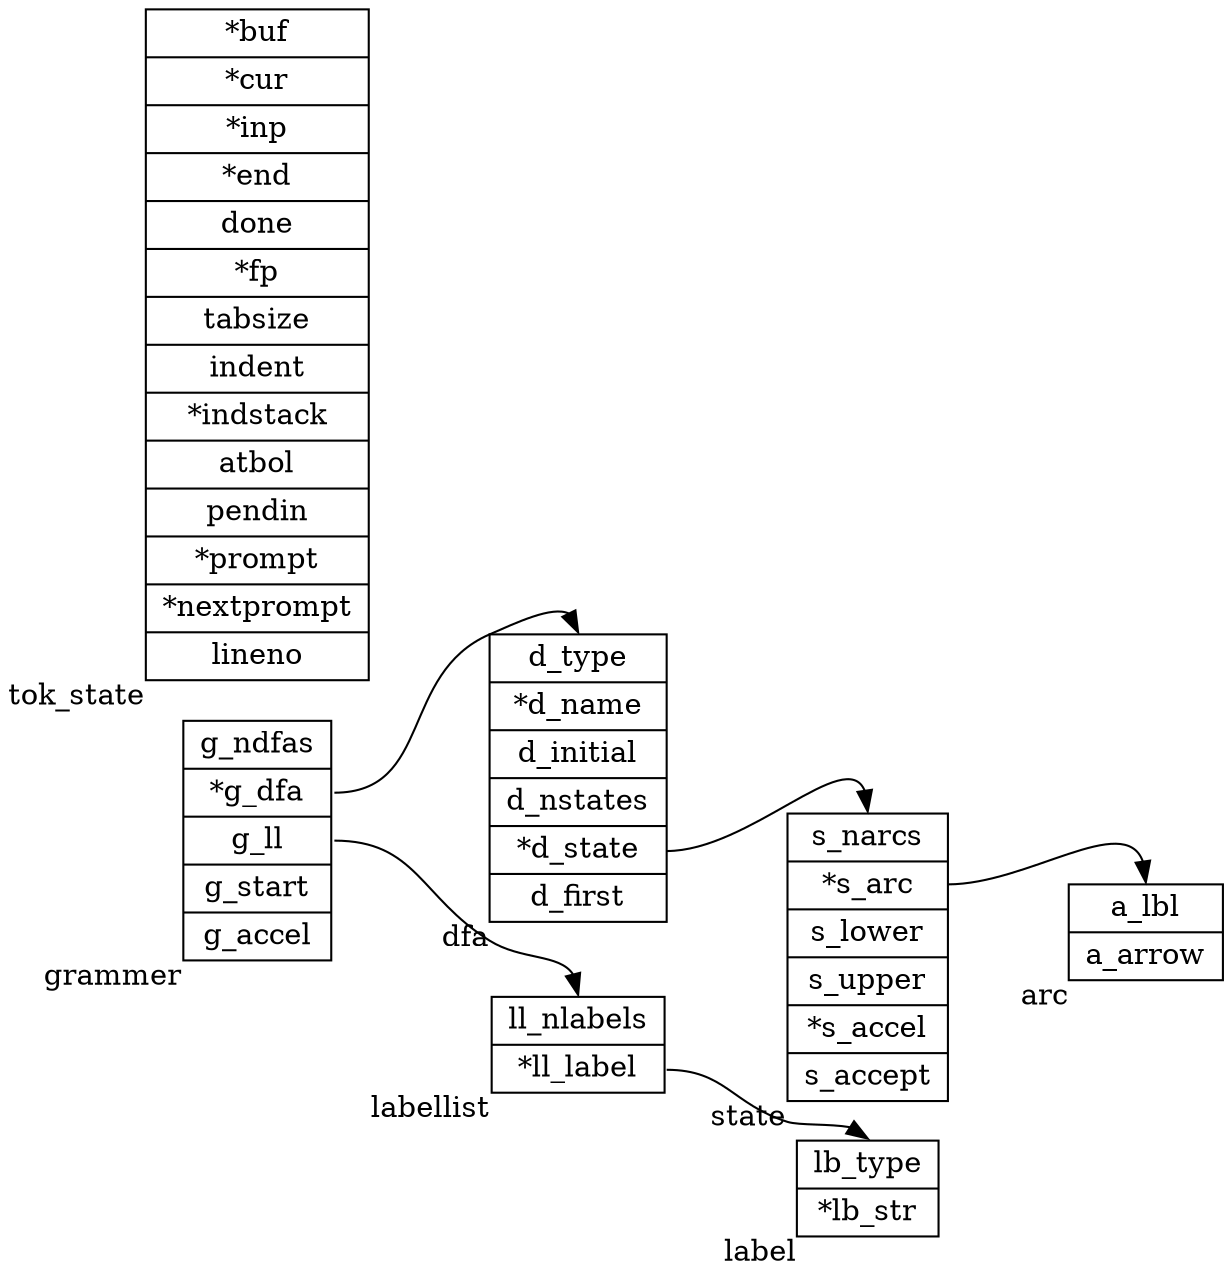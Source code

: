 digraph grammer {
    node[shape=record];
    rankdir = LR;
    ranksep = 0.8;

    grammer[label = "
        <g_ndfas> g_ndfas |
        <g_dfa> *g_dfa |
        <g_ll> g_ll |
        <g_start> g_start |
        <g_accel> g_accel
    ", xlabel = "grammer"];

    dfa[label = "
        <d_type> d_type |
        <d_name> *d_name |
        <d_initial> d_initial |
        <d_nstates> d_nstates |
        <d_state> *d_state |
        <d_first> d_first
    ", xlabel = "dfa"];

    state[label="
        <s_narcs> s_narcs |
        <s_arc> *s_arc |
        <s_lower> s_lower |
        <s_upper> s_upper |
        <s_accel> *s_accel |
        <s_accept> s_accept
    ", xlabel = "state"];

    arc[label="
        <a_lbl> a_lbl |
        <a_arrow> a_arrow
    ", xlabel = "arc"];

    labellist[label="
        <ll_nlabels> ll_nlabels |
        <ll_label> *ll_label
    ", xlabel = "labellist"];

    label[label="
        <lb_type> lb_type |
        <lb_str> *lb_str
    ", xlabel = "label"];

    // tok_state
    tok_state[label="
        <buf> *buf |
        <cur> *cur |
        <inp> *inp |
        <end> *end |
        <done> done |
        <fp> *fp |
        <tabsize> tabsize |
        <indent> indent |
        <indstack> *indstack |
        <atbol> atbol |
        <pendin> pendin |
        <prompt> *prompt |
        <nextprompt> *nextprompt |
        <lineno> lineno
    ", xlabel = "tok_state"];

    // 现在把结构体关联起来
    grammer:g_dfa->dfa:n;
    grammer:g_ll->labellist:n;

    dfa:d_state->state:n;
    state:s_arc->arc:n;

    labellist:ll_label->label:n;
}